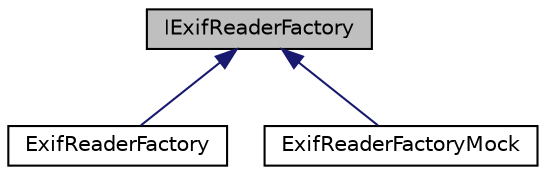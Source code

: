 digraph "IExifReaderFactory"
{
 // LATEX_PDF_SIZE
  edge [fontname="Helvetica",fontsize="10",labelfontname="Helvetica",labelfontsize="10"];
  node [fontname="Helvetica",fontsize="10",shape=record];
  Node1 [label="IExifReaderFactory",height=0.2,width=0.4,color="black", fillcolor="grey75", style="filled", fontcolor="black",tooltip=" "];
  Node1 -> Node2 [dir="back",color="midnightblue",fontsize="10",style="solid",fontname="Helvetica"];
  Node2 [label="ExifReaderFactory",height=0.2,width=0.4,color="black", fillcolor="white", style="filled",URL="$class_exif_reader_factory.html",tooltip=" "];
  Node1 -> Node3 [dir="back",color="midnightblue",fontsize="10",style="solid",fontname="Helvetica"];
  Node3 [label="ExifReaderFactoryMock",height=0.2,width=0.4,color="black", fillcolor="white", style="filled",URL="$class_exif_reader_factory_mock.html",tooltip=" "];
}
